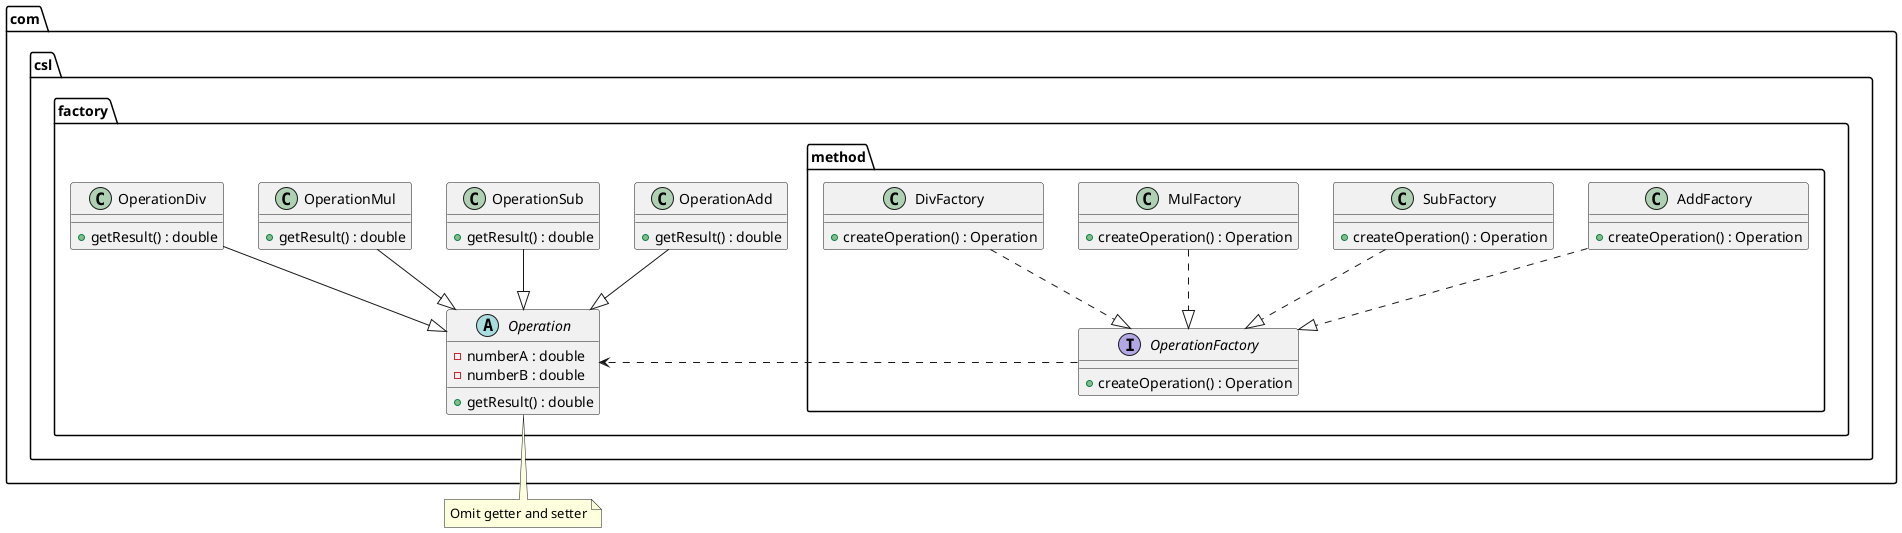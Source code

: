 @startuml
package com.csl.factory {
    abstract class Operation {
        - numberA : double
        - numberB : double
        + getResult() : double
    }
    class OperationAdd {
        + getResult() : double
    }
    class OperationSub {
        + getResult() : double
    }
    class OperationMul {
        + getResult() : double
    }
    class OperationDiv {
        + getResult() : double
    }
}
package com.csl.factory.method {
    interface OperationFactory {
        + createOperation() : Operation
    }
    class AddFactory {
        + createOperation() : Operation
    }
    class SubFactory {
        + createOperation() : Operation
    }
    class MulFactory {
        + createOperation() : Operation
    }
    class DivFactory {
        + createOperation() : Operation
    }
}
note bottom of Operation : Omit getter and setter
OperationAdd --|> Operation
OperationSub --|> Operation
OperationMul --|> Operation
OperationDiv --|> Operation
OperationFactory .> Operation
AddFactory ..|> OperationFactory
SubFactory ..|> OperationFactory
MulFactory ..|> OperationFactory
DivFactory ..|> OperationFactory
@enduml
